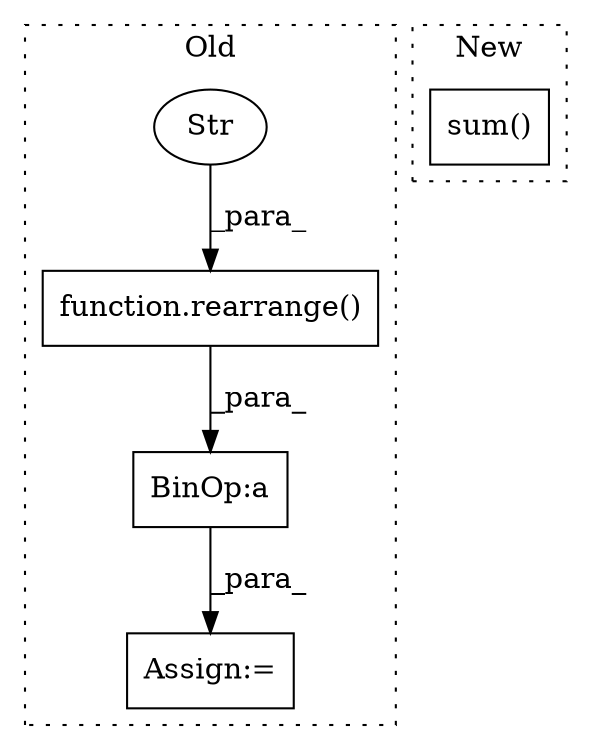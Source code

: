 digraph G {
subgraph cluster0 {
1 [label="function.rearrange()" a="75" s="3291,3328" l="10,1" shape="box"];
3 [label="BinOp:a" a="82" s="3329" l="3" shape="box"];
4 [label="Str" a="66" s="3314" l="14" shape="ellipse"];
5 [label="Assign:=" a="68" s="3269" l="3" shape="box"];
label = "Old";
style="dotted";
}
subgraph cluster1 {
2 [label="sum()" a="75" s="3963" l="25" shape="box"];
label = "New";
style="dotted";
}
1 -> 3 [label="_para_"];
3 -> 5 [label="_para_"];
4 -> 1 [label="_para_"];
}